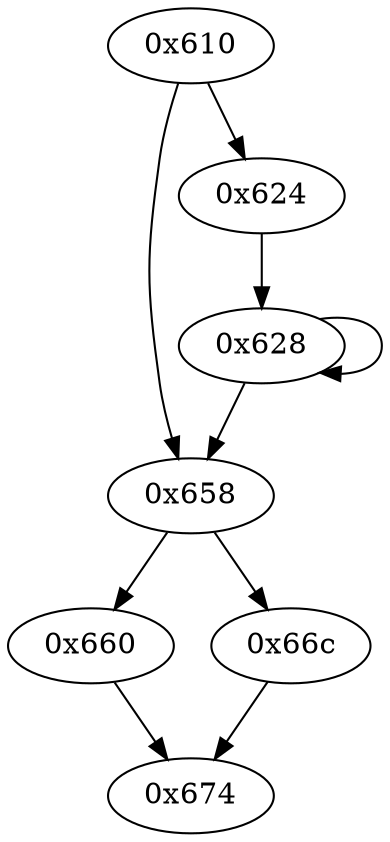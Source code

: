 digraph "" {
	"0x658"	 [opcode="[u'cmp', u'b']"];
	"0x660"	 [opcode="[u'ldr', u'add', u'b']"];
	"0x658" -> "0x660";
	"0x66c"	 [opcode="[u'ldr', u'add']"];
	"0x658" -> "0x66c";
	"0x674"	 [opcode="[u'bl', u'mov', u'pop']"];
	"0x660" -> "0x674";
	"0x610"	 [opcode="[u'ldr', u'mov', u'ldrb', u'cmp', u'b']"];
	"0x610" -> "0x658";
	"0x624"	 [opcode="[u'mov']"];
	"0x610" -> "0x624";
	"0x66c" -> "0x674";
	"0x628"	 [opcode="[u'ldr', u'smull', u'asr', u'add', u'add', u'sub', u'add', u'add', u'cmp', u'add', u'mov', u'b']"];
	"0x628" -> "0x658";
	"0x628" -> "0x628";
	"0x624" -> "0x628";
}
